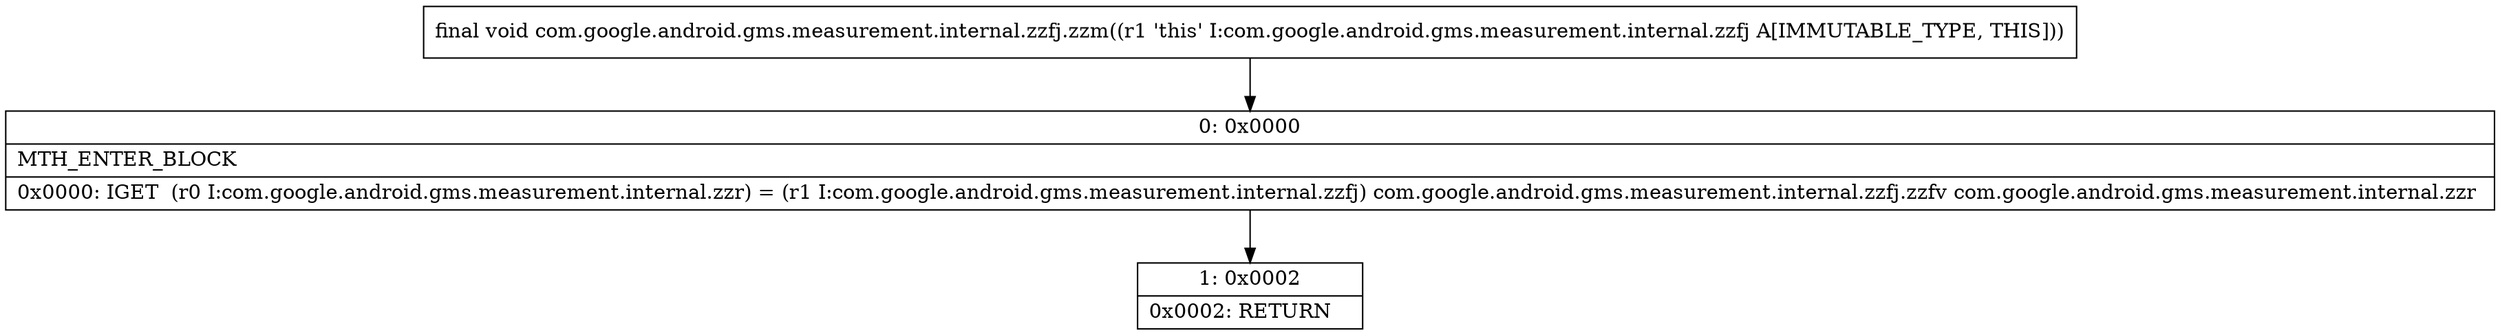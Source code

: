 digraph "CFG forcom.google.android.gms.measurement.internal.zzfj.zzm()V" {
Node_0 [shape=record,label="{0\:\ 0x0000|MTH_ENTER_BLOCK\l|0x0000: IGET  (r0 I:com.google.android.gms.measurement.internal.zzr) = (r1 I:com.google.android.gms.measurement.internal.zzfj) com.google.android.gms.measurement.internal.zzfj.zzfv com.google.android.gms.measurement.internal.zzr \l}"];
Node_1 [shape=record,label="{1\:\ 0x0002|0x0002: RETURN   \l}"];
MethodNode[shape=record,label="{final void com.google.android.gms.measurement.internal.zzfj.zzm((r1 'this' I:com.google.android.gms.measurement.internal.zzfj A[IMMUTABLE_TYPE, THIS])) }"];
MethodNode -> Node_0;
Node_0 -> Node_1;
}

